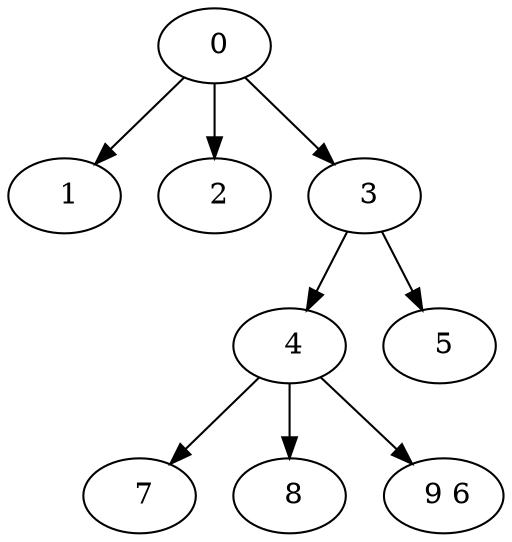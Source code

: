 digraph mytree {
" 0" -> " 1";
" 0" -> " 2";
" 0" -> " 3";
" 1";
" 2";
" 3" -> " 4";
" 3" -> " 5";
" 4" -> " 7";
" 4" -> " 8";
" 4" -> " 9 6";
" 5";
" 7";
" 8";
" 9 6";
}
